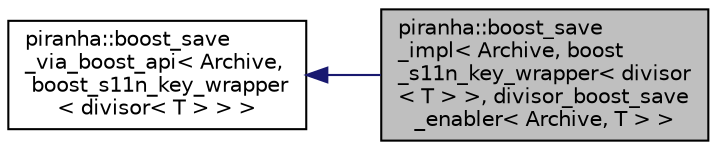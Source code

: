 digraph "piranha::boost_save_impl&lt; Archive, boost_s11n_key_wrapper&lt; divisor&lt; T &gt; &gt;, divisor_boost_save_enabler&lt; Archive, T &gt; &gt;"
{
  edge [fontname="Helvetica",fontsize="10",labelfontname="Helvetica",labelfontsize="10"];
  node [fontname="Helvetica",fontsize="10",shape=record];
  rankdir="LR";
  Node2 [label="piranha::boost_save\l_impl\< Archive, boost\l_s11n_key_wrapper\< divisor\l\< T \> \>, divisor_boost_save\l_enabler\< Archive, T \> \>",height=0.2,width=0.4,color="black", fillcolor="grey75", style="filled", fontcolor="black"];
  Node3 -> Node2 [dir="back",color="midnightblue",fontsize="10",style="solid",fontname="Helvetica"];
  Node3 [label="piranha::boost_save\l_via_boost_api\< Archive,\l boost_s11n_key_wrapper\l\< divisor\< T \> \> \>",height=0.2,width=0.4,color="black", fillcolor="white", style="filled",URL="$structpiranha_1_1boost__save__via__boost__api.html"];
}

